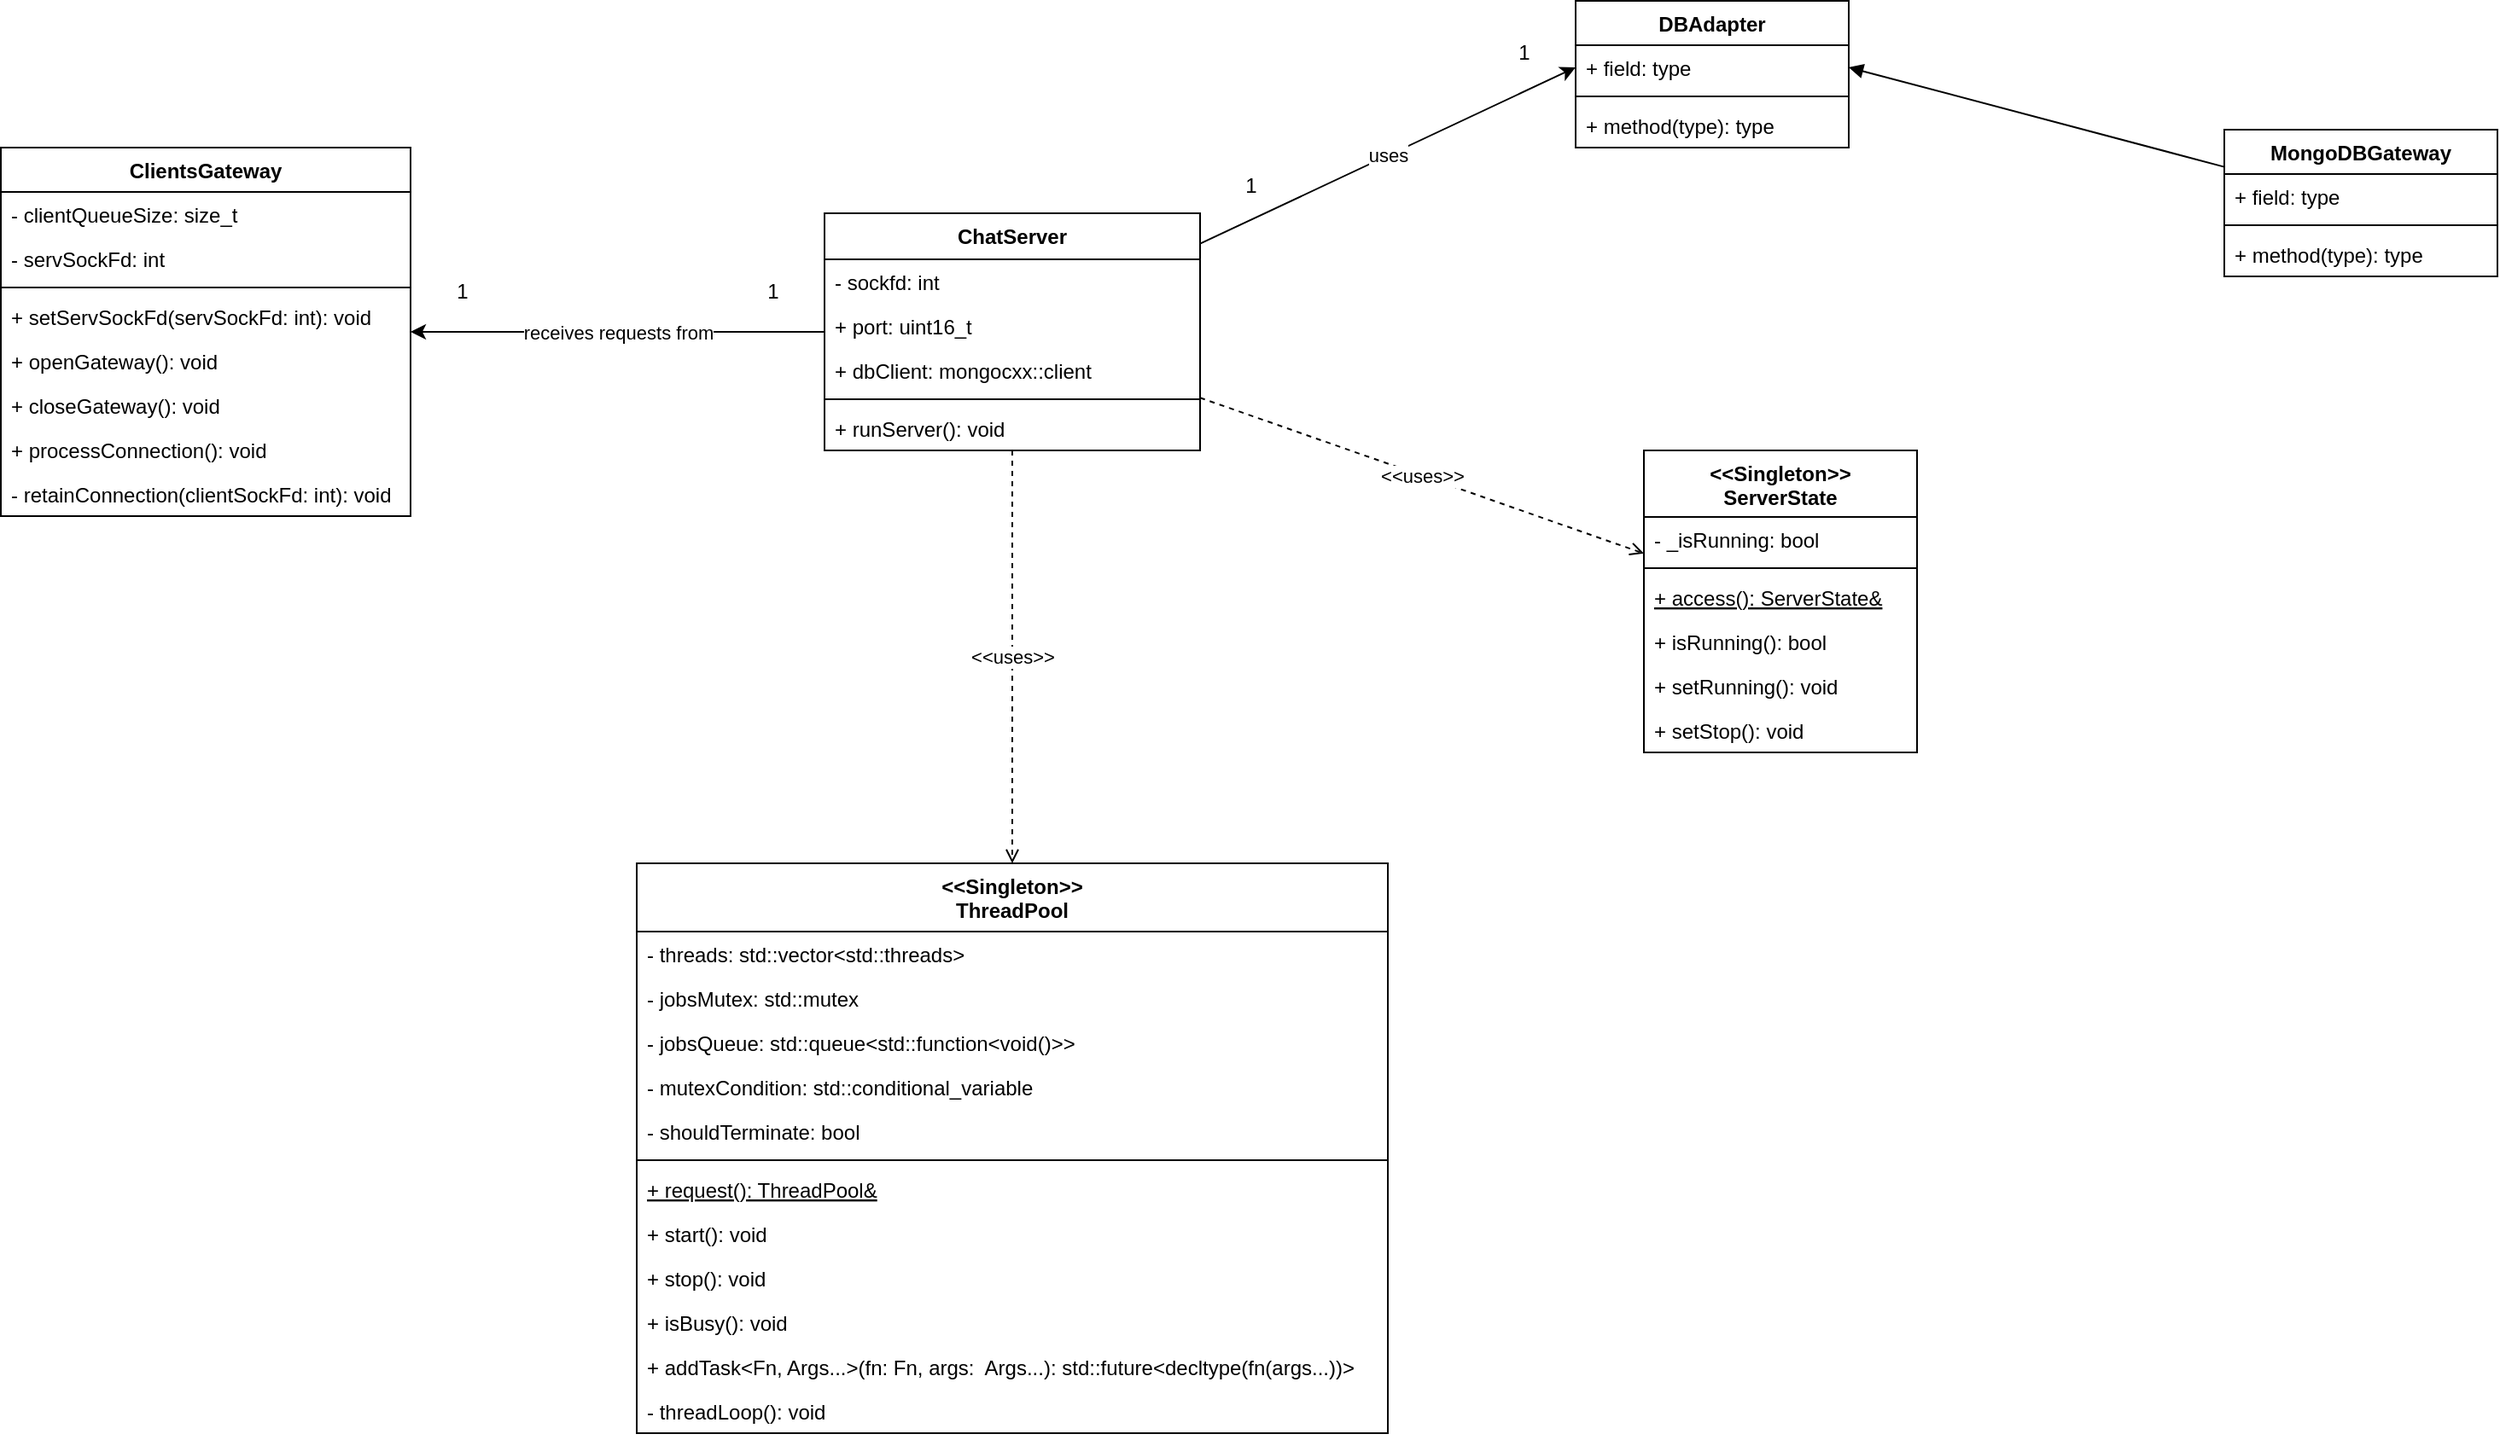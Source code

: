 <mxfile>
    <diagram id="BoCpd7uWycfdZ77BORsI" name="Page-1">
        <mxGraphModel dx="906" dy="366" grid="1" gridSize="10" guides="1" tooltips="1" connect="1" arrows="1" fold="1" page="1" pageScale="1" pageWidth="850" pageHeight="1100" math="0" shadow="0">
            <root>
                <mxCell id="0"/>
                <mxCell id="1" parent="0"/>
                <mxCell id="27" value="&amp;lt;&amp;lt;uses&amp;gt;&amp;gt;" style="edgeStyle=none;html=1;entryX=0.5;entryY=0;entryDx=0;entryDy=0;dashed=1;endArrow=open;endFill=0;" parent="1" source="6" target="14" edge="1">
                    <mxGeometry relative="1" as="geometry"/>
                </mxCell>
                <mxCell id="91" value="&amp;lt;&amp;lt;uses&amp;gt;&amp;gt;" style="edgeStyle=none;html=1;dashed=1;endArrow=open;endFill=0;" parent="1" source="6" target="84" edge="1">
                    <mxGeometry relative="1" as="geometry"/>
                </mxCell>
                <mxCell id="92" value="receives requests from" style="edgeStyle=none;html=1;endArrow=classic;endFill=1;" parent="1" source="6" target="54" edge="1">
                    <mxGeometry relative="1" as="geometry"/>
                </mxCell>
                <mxCell id="108" value="uses" style="edgeStyle=none;html=1;entryX=0;entryY=0.5;entryDx=0;entryDy=0;" parent="1" source="6" target="101" edge="1">
                    <mxGeometry relative="1" as="geometry"/>
                </mxCell>
                <mxCell id="6" value="ChatServer" style="swimlane;fontStyle=1;align=center;verticalAlign=top;childLayout=stackLayout;horizontal=1;startSize=27;horizontalStack=0;resizeParent=1;resizeParentMax=0;resizeLast=0;collapsible=1;marginBottom=0;" parent="1" vertex="1">
                    <mxGeometry x="590" y="219" width="220" height="139" as="geometry">
                        <mxRectangle x="120" y="230" width="100" height="30" as="alternateBounds"/>
                    </mxGeometry>
                </mxCell>
                <mxCell id="60" value="- sockfd: int" style="text;strokeColor=none;fillColor=none;align=left;verticalAlign=top;spacingLeft=4;spacingRight=4;overflow=hidden;rotatable=0;points=[[0,0.5],[1,0.5]];portConstraint=eastwest;" parent="6" vertex="1">
                    <mxGeometry y="27" width="220" height="26" as="geometry"/>
                </mxCell>
                <mxCell id="96" value="+ port: uint16_t" style="text;strokeColor=none;fillColor=none;align=left;verticalAlign=top;spacingLeft=4;spacingRight=4;overflow=hidden;rotatable=0;points=[[0,0.5],[1,0.5]];portConstraint=eastwest;" parent="6" vertex="1">
                    <mxGeometry y="53" width="220" height="26" as="geometry"/>
                </mxCell>
                <mxCell id="66" value="+ dbClient: mongocxx::client" style="text;strokeColor=none;fillColor=none;align=left;verticalAlign=top;spacingLeft=4;spacingRight=4;overflow=hidden;rotatable=0;points=[[0,0.5],[1,0.5]];portConstraint=eastwest;" parent="6" vertex="1">
                    <mxGeometry y="79" width="220" height="26" as="geometry"/>
                </mxCell>
                <mxCell id="8" value="" style="line;strokeWidth=1;fillColor=none;align=left;verticalAlign=middle;spacingTop=-1;spacingLeft=3;spacingRight=3;rotatable=0;labelPosition=right;points=[];portConstraint=eastwest;strokeColor=inherit;" parent="6" vertex="1">
                    <mxGeometry y="105" width="220" height="8" as="geometry"/>
                </mxCell>
                <mxCell id="9" value="+ runServer(): void" style="text;strokeColor=none;fillColor=none;align=left;verticalAlign=top;spacingLeft=4;spacingRight=4;overflow=hidden;rotatable=0;points=[[0,0.5],[1,0.5]];portConstraint=eastwest;" parent="6" vertex="1">
                    <mxGeometry y="113" width="220" height="26" as="geometry"/>
                </mxCell>
                <mxCell id="14" value="&lt;&lt;Singleton&gt;&gt;&#10;ThreadPool" style="swimlane;fontStyle=1;align=center;verticalAlign=top;childLayout=stackLayout;horizontal=1;startSize=40;horizontalStack=0;resizeParent=1;resizeParentMax=0;resizeLast=0;collapsible=1;marginBottom=0;" parent="1" vertex="1">
                    <mxGeometry x="480" y="600" width="440" height="334" as="geometry">
                        <mxRectangle x="250" y="610" width="120" height="40" as="alternateBounds"/>
                    </mxGeometry>
                </mxCell>
                <mxCell id="17" value="- threads: std::vector&lt;std::threads&gt;" style="text;strokeColor=none;fillColor=none;align=left;verticalAlign=top;spacingLeft=4;spacingRight=4;overflow=hidden;rotatable=0;points=[[0,0.5],[1,0.5]];portConstraint=eastwest;" parent="14" vertex="1">
                    <mxGeometry y="40" width="440" height="26" as="geometry"/>
                </mxCell>
                <mxCell id="18" value="- jobsMutex: std::mutex" style="text;strokeColor=none;fillColor=none;align=left;verticalAlign=top;spacingLeft=4;spacingRight=4;overflow=hidden;rotatable=0;points=[[0,0.5],[1,0.5]];portConstraint=eastwest;" parent="14" vertex="1">
                    <mxGeometry y="66" width="440" height="26" as="geometry"/>
                </mxCell>
                <mxCell id="19" value="- jobsQueue: std::queue&lt;std::function&lt;void()&gt;&gt;" style="text;strokeColor=none;fillColor=none;align=left;verticalAlign=top;spacingLeft=4;spacingRight=4;overflow=hidden;rotatable=0;points=[[0,0.5],[1,0.5]];portConstraint=eastwest;" parent="14" vertex="1">
                    <mxGeometry y="92" width="440" height="26" as="geometry"/>
                </mxCell>
                <mxCell id="20" value="- mutexCondition: std::conditional_variable" style="text;strokeColor=none;fillColor=none;align=left;verticalAlign=top;spacingLeft=4;spacingRight=4;overflow=hidden;rotatable=0;points=[[0,0.5],[1,0.5]];portConstraint=eastwest;" parent="14" vertex="1">
                    <mxGeometry y="118" width="440" height="26" as="geometry"/>
                </mxCell>
                <mxCell id="21" value="- shouldTerminate: bool" style="text;strokeColor=none;fillColor=none;align=left;verticalAlign=top;spacingLeft=4;spacingRight=4;overflow=hidden;rotatable=0;points=[[0,0.5],[1,0.5]];portConstraint=eastwest;" parent="14" vertex="1">
                    <mxGeometry y="144" width="440" height="26" as="geometry"/>
                </mxCell>
                <mxCell id="16" value="" style="line;strokeWidth=1;fillColor=none;align=left;verticalAlign=middle;spacingTop=-1;spacingLeft=3;spacingRight=3;rotatable=0;labelPosition=right;points=[];portConstraint=eastwest;strokeColor=inherit;" parent="14" vertex="1">
                    <mxGeometry y="170" width="440" height="8" as="geometry"/>
                </mxCell>
                <mxCell id="22" value="+ request(): ThreadPool&amp;" style="text;strokeColor=none;fillColor=none;align=left;verticalAlign=top;spacingLeft=4;spacingRight=4;overflow=hidden;rotatable=0;points=[[0,0.5],[1,0.5]];portConstraint=eastwest;fontStyle=4" parent="14" vertex="1">
                    <mxGeometry y="178" width="440" height="26" as="geometry"/>
                </mxCell>
                <mxCell id="23" value="+ start(): void" style="text;strokeColor=none;fillColor=none;align=left;verticalAlign=top;spacingLeft=4;spacingRight=4;overflow=hidden;rotatable=0;points=[[0,0.5],[1,0.5]];portConstraint=eastwest;" parent="14" vertex="1">
                    <mxGeometry y="204" width="440" height="26" as="geometry"/>
                </mxCell>
                <mxCell id="24" value="+ stop(): void" style="text;strokeColor=none;fillColor=none;align=left;verticalAlign=top;spacingLeft=4;spacingRight=4;overflow=hidden;rotatable=0;points=[[0,0.5],[1,0.5]];portConstraint=eastwest;" parent="14" vertex="1">
                    <mxGeometry y="230" width="440" height="26" as="geometry"/>
                </mxCell>
                <mxCell id="25" value="+ isBusy(): void" style="text;strokeColor=none;fillColor=none;align=left;verticalAlign=top;spacingLeft=4;spacingRight=4;overflow=hidden;rotatable=0;points=[[0,0.5],[1,0.5]];portConstraint=eastwest;" parent="14" vertex="1">
                    <mxGeometry y="256" width="440" height="26" as="geometry"/>
                </mxCell>
                <mxCell id="26" value="+ addTask&lt;Fn, Args...&gt;(fn: Fn, args:  Args...): std::future&lt;decltype(fn(args...))&gt;" style="text;strokeColor=none;fillColor=none;align=left;verticalAlign=top;spacingLeft=4;spacingRight=4;overflow=hidden;rotatable=0;points=[[0,0.5],[1,0.5]];portConstraint=eastwest;" parent="14" vertex="1">
                    <mxGeometry y="282" width="440" height="26" as="geometry"/>
                </mxCell>
                <mxCell id="15" value="- threadLoop(): void" style="text;strokeColor=none;fillColor=none;align=left;verticalAlign=top;spacingLeft=4;spacingRight=4;overflow=hidden;rotatable=0;points=[[0,0.5],[1,0.5]];portConstraint=eastwest;" parent="14" vertex="1">
                    <mxGeometry y="308" width="440" height="26" as="geometry"/>
                </mxCell>
                <mxCell id="44" style="edgeStyle=none;html=1;entryX=0.504;entryY=0.984;entryDx=0;entryDy=0;entryPerimeter=0;endArrow=block;endFill=0;" parent="1" edge="1">
                    <mxGeometry relative="1" as="geometry">
                        <mxPoint x="620.226" y="280" as="sourcePoint"/>
                    </mxGeometry>
                </mxCell>
                <mxCell id="54" value="ClientsGateway" style="swimlane;fontStyle=1;align=center;verticalAlign=top;childLayout=stackLayout;horizontal=1;startSize=26;horizontalStack=0;resizeParent=1;resizeParentMax=0;resizeLast=0;collapsible=1;marginBottom=0;" parent="1" vertex="1">
                    <mxGeometry x="107.5" y="180.5" width="240" height="216" as="geometry"/>
                </mxCell>
                <mxCell id="59" value="- clientQueueSize: size_t" style="text;strokeColor=none;fillColor=none;align=left;verticalAlign=top;spacingLeft=4;spacingRight=4;overflow=hidden;rotatable=0;points=[[0,0.5],[1,0.5]];portConstraint=eastwest;" parent="54" vertex="1">
                    <mxGeometry y="26" width="240" height="26" as="geometry"/>
                </mxCell>
                <mxCell id="58" value="- servSockFd: int" style="text;strokeColor=none;fillColor=none;align=left;verticalAlign=top;spacingLeft=4;spacingRight=4;overflow=hidden;rotatable=0;points=[[0,0.5],[1,0.5]];portConstraint=eastwest;" parent="54" vertex="1">
                    <mxGeometry y="52" width="240" height="26" as="geometry"/>
                </mxCell>
                <mxCell id="56" value="" style="line;strokeWidth=1;fillColor=none;align=left;verticalAlign=middle;spacingTop=-1;spacingLeft=3;spacingRight=3;rotatable=0;labelPosition=right;points=[];portConstraint=eastwest;strokeColor=inherit;" parent="54" vertex="1">
                    <mxGeometry y="78" width="240" height="8" as="geometry"/>
                </mxCell>
                <mxCell id="97" value="+ setServSockFd(servSockFd: int): void" style="text;strokeColor=none;fillColor=none;align=left;verticalAlign=top;spacingLeft=4;spacingRight=4;overflow=hidden;rotatable=0;points=[[0,0.5],[1,0.5]];portConstraint=eastwest;" parent="54" vertex="1">
                    <mxGeometry y="86" width="240" height="26" as="geometry"/>
                </mxCell>
                <mxCell id="98" value="+ openGateway(): void" style="text;strokeColor=none;fillColor=none;align=left;verticalAlign=top;spacingLeft=4;spacingRight=4;overflow=hidden;rotatable=0;points=[[0,0.5],[1,0.5]];portConstraint=eastwest;" parent="54" vertex="1">
                    <mxGeometry y="112" width="240" height="26" as="geometry"/>
                </mxCell>
                <mxCell id="99" value="+ closeGateway(): void" style="text;strokeColor=none;fillColor=none;align=left;verticalAlign=top;spacingLeft=4;spacingRight=4;overflow=hidden;rotatable=0;points=[[0,0.5],[1,0.5]];portConstraint=eastwest;" parent="54" vertex="1">
                    <mxGeometry y="138" width="240" height="26" as="geometry"/>
                </mxCell>
                <mxCell id="57" value="+ processConnection(): void" style="text;strokeColor=none;fillColor=none;align=left;verticalAlign=top;spacingLeft=4;spacingRight=4;overflow=hidden;rotatable=0;points=[[0,0.5],[1,0.5]];portConstraint=eastwest;" parent="54" vertex="1">
                    <mxGeometry y="164" width="240" height="26" as="geometry"/>
                </mxCell>
                <mxCell id="83" value="- retainConnection(clientSockFd: int): void" style="text;strokeColor=none;fillColor=none;align=left;verticalAlign=top;spacingLeft=4;spacingRight=4;overflow=hidden;rotatable=0;points=[[0,0.5],[1,0.5]];portConstraint=eastwest;" parent="54" vertex="1">
                    <mxGeometry y="190" width="240" height="26" as="geometry"/>
                </mxCell>
                <mxCell id="84" value="&lt;&lt;Singleton&gt;&gt;&#10;ServerState" style="swimlane;fontStyle=1;align=center;verticalAlign=top;childLayout=stackLayout;horizontal=1;startSize=39;horizontalStack=0;resizeParent=1;resizeParentMax=0;resizeLast=0;collapsible=1;marginBottom=0;" parent="1" vertex="1">
                    <mxGeometry x="1070" y="358" width="160" height="177" as="geometry"/>
                </mxCell>
                <mxCell id="85" value="- _isRunning: bool" style="text;strokeColor=none;fillColor=none;align=left;verticalAlign=top;spacingLeft=4;spacingRight=4;overflow=hidden;rotatable=0;points=[[0,0.5],[1,0.5]];portConstraint=eastwest;" parent="84" vertex="1">
                    <mxGeometry y="39" width="160" height="26" as="geometry"/>
                </mxCell>
                <mxCell id="86" value="" style="line;strokeWidth=1;fillColor=none;align=left;verticalAlign=middle;spacingTop=-1;spacingLeft=3;spacingRight=3;rotatable=0;labelPosition=right;points=[];portConstraint=eastwest;strokeColor=inherit;" parent="84" vertex="1">
                    <mxGeometry y="65" width="160" height="8" as="geometry"/>
                </mxCell>
                <mxCell id="87" value="+ access(): ServerState&amp;" style="text;strokeColor=none;fillColor=none;align=left;verticalAlign=top;spacingLeft=4;spacingRight=4;overflow=hidden;rotatable=0;points=[[0,0.5],[1,0.5]];portConstraint=eastwest;fontStyle=4" parent="84" vertex="1">
                    <mxGeometry y="73" width="160" height="26" as="geometry"/>
                </mxCell>
                <mxCell id="88" value="+ isRunning(): bool" style="text;strokeColor=none;fillColor=none;align=left;verticalAlign=top;spacingLeft=4;spacingRight=4;overflow=hidden;rotatable=0;points=[[0,0.5],[1,0.5]];portConstraint=eastwest;" parent="84" vertex="1">
                    <mxGeometry y="99" width="160" height="26" as="geometry"/>
                </mxCell>
                <mxCell id="89" value="+ setRunning(): void" style="text;strokeColor=none;fillColor=none;align=left;verticalAlign=top;spacingLeft=4;spacingRight=4;overflow=hidden;rotatable=0;points=[[0,0.5],[1,0.5]];portConstraint=eastwest;" parent="84" vertex="1">
                    <mxGeometry y="125" width="160" height="26" as="geometry"/>
                </mxCell>
                <mxCell id="90" value="+ setStop(): void" style="text;strokeColor=none;fillColor=none;align=left;verticalAlign=top;spacingLeft=4;spacingRight=4;overflow=hidden;rotatable=0;points=[[0,0.5],[1,0.5]];portConstraint=eastwest;" parent="84" vertex="1">
                    <mxGeometry y="151" width="160" height="26" as="geometry"/>
                </mxCell>
                <mxCell id="93" value="1" style="text;html=1;strokeColor=none;fillColor=none;align=center;verticalAlign=middle;whiteSpace=wrap;rounded=0;" parent="1" vertex="1">
                    <mxGeometry x="347.5" y="250" width="60" height="30" as="geometry"/>
                </mxCell>
                <mxCell id="94" value="1" style="text;html=1;strokeColor=none;fillColor=none;align=center;verticalAlign=middle;whiteSpace=wrap;rounded=0;" parent="1" vertex="1">
                    <mxGeometry x="530" y="250" width="60" height="30" as="geometry"/>
                </mxCell>
                <mxCell id="100" value="DBAdapter" style="swimlane;fontStyle=1;align=center;verticalAlign=top;childLayout=stackLayout;horizontal=1;startSize=26;horizontalStack=0;resizeParent=1;resizeParentMax=0;resizeLast=0;collapsible=1;marginBottom=0;" parent="1" vertex="1">
                    <mxGeometry x="1030" y="94.5" width="160" height="86" as="geometry"/>
                </mxCell>
                <mxCell id="101" value="+ field: type" style="text;strokeColor=none;fillColor=none;align=left;verticalAlign=top;spacingLeft=4;spacingRight=4;overflow=hidden;rotatable=0;points=[[0,0.5],[1,0.5]];portConstraint=eastwest;" parent="100" vertex="1">
                    <mxGeometry y="26" width="160" height="26" as="geometry"/>
                </mxCell>
                <mxCell id="102" value="" style="line;strokeWidth=1;fillColor=none;align=left;verticalAlign=middle;spacingTop=-1;spacingLeft=3;spacingRight=3;rotatable=0;labelPosition=right;points=[];portConstraint=eastwest;strokeColor=inherit;" parent="100" vertex="1">
                    <mxGeometry y="52" width="160" height="8" as="geometry"/>
                </mxCell>
                <mxCell id="103" value="+ method(type): type" style="text;strokeColor=none;fillColor=none;align=left;verticalAlign=top;spacingLeft=4;spacingRight=4;overflow=hidden;rotatable=0;points=[[0,0.5],[1,0.5]];portConstraint=eastwest;" parent="100" vertex="1">
                    <mxGeometry y="60" width="160" height="26" as="geometry"/>
                </mxCell>
                <mxCell id="111" style="edgeStyle=none;html=1;entryX=1;entryY=0.5;entryDx=0;entryDy=0;endArrow=block;endFill=1;" parent="1" source="104" target="101" edge="1">
                    <mxGeometry relative="1" as="geometry"/>
                </mxCell>
                <mxCell id="104" value="MongoDBGateway" style="swimlane;fontStyle=1;align=center;verticalAlign=top;childLayout=stackLayout;horizontal=1;startSize=26;horizontalStack=0;resizeParent=1;resizeParentMax=0;resizeLast=0;collapsible=1;marginBottom=0;" parent="1" vertex="1">
                    <mxGeometry x="1410" y="170" width="160" height="86" as="geometry"/>
                </mxCell>
                <mxCell id="105" value="+ field: type" style="text;strokeColor=none;fillColor=none;align=left;verticalAlign=top;spacingLeft=4;spacingRight=4;overflow=hidden;rotatable=0;points=[[0,0.5],[1,0.5]];portConstraint=eastwest;" parent="104" vertex="1">
                    <mxGeometry y="26" width="160" height="26" as="geometry"/>
                </mxCell>
                <mxCell id="106" value="" style="line;strokeWidth=1;fillColor=none;align=left;verticalAlign=middle;spacingTop=-1;spacingLeft=3;spacingRight=3;rotatable=0;labelPosition=right;points=[];portConstraint=eastwest;strokeColor=inherit;" parent="104" vertex="1">
                    <mxGeometry y="52" width="160" height="8" as="geometry"/>
                </mxCell>
                <mxCell id="107" value="+ method(type): type" style="text;strokeColor=none;fillColor=none;align=left;verticalAlign=top;spacingLeft=4;spacingRight=4;overflow=hidden;rotatable=0;points=[[0,0.5],[1,0.5]];portConstraint=eastwest;" parent="104" vertex="1">
                    <mxGeometry y="60" width="160" height="26" as="geometry"/>
                </mxCell>
                <mxCell id="109" value="1" style="text;html=1;strokeColor=none;fillColor=none;align=center;verticalAlign=middle;whiteSpace=wrap;rounded=0;" parent="1" vertex="1">
                    <mxGeometry x="810" y="188" width="60" height="30" as="geometry"/>
                </mxCell>
                <mxCell id="110" value="1" style="text;html=1;strokeColor=none;fillColor=none;align=center;verticalAlign=middle;whiteSpace=wrap;rounded=0;" parent="1" vertex="1">
                    <mxGeometry x="970" y="110" width="60" height="30" as="geometry"/>
                </mxCell>
            </root>
        </mxGraphModel>
    </diagram>
</mxfile>